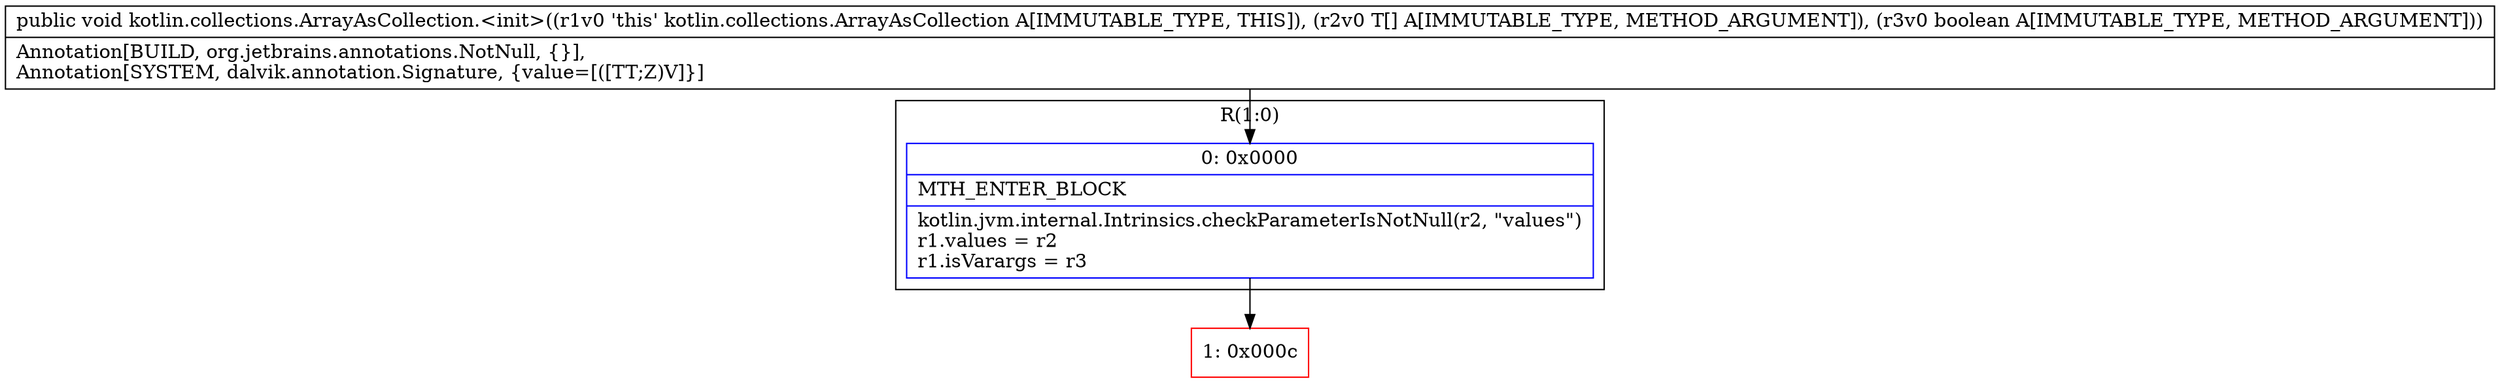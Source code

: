 digraph "CFG forkotlin.collections.ArrayAsCollection.\<init\>([Ljava\/lang\/Object;Z)V" {
subgraph cluster_Region_732841466 {
label = "R(1:0)";
node [shape=record,color=blue];
Node_0 [shape=record,label="{0\:\ 0x0000|MTH_ENTER_BLOCK\l|kotlin.jvm.internal.Intrinsics.checkParameterIsNotNull(r2, \"values\")\lr1.values = r2\lr1.isVarargs = r3\l}"];
}
Node_1 [shape=record,color=red,label="{1\:\ 0x000c}"];
MethodNode[shape=record,label="{public void kotlin.collections.ArrayAsCollection.\<init\>((r1v0 'this' kotlin.collections.ArrayAsCollection A[IMMUTABLE_TYPE, THIS]), (r2v0 T[] A[IMMUTABLE_TYPE, METHOD_ARGUMENT]), (r3v0 boolean A[IMMUTABLE_TYPE, METHOD_ARGUMENT]))  | Annotation[BUILD, org.jetbrains.annotations.NotNull, \{\}], \lAnnotation[SYSTEM, dalvik.annotation.Signature, \{value=[([TT;Z)V]\}]\l}"];
MethodNode -> Node_0;
Node_0 -> Node_1;
}

